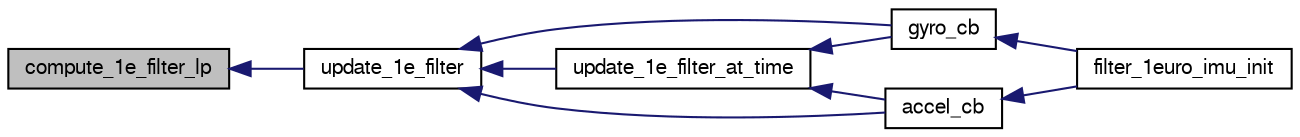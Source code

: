 digraph "compute_1e_filter_lp"
{
  edge [fontname="FreeSans",fontsize="10",labelfontname="FreeSans",labelfontsize="10"];
  node [fontname="FreeSans",fontsize="10",shape=record];
  rankdir="LR";
  Node1 [label="compute_1e_filter_lp",height=0.2,width=0.4,color="black", fillcolor="grey75", style="filled", fontcolor="black"];
  Node1 -> Node2 [dir="back",color="midnightblue",fontsize="10",style="solid",fontname="FreeSans"];
  Node2 [label="update_1e_filter",height=0.2,width=0.4,color="black", fillcolor="white", style="filled",URL="$1e__filter_8h.html#aab2ef7a5d4de10a6cdf1603c914e321d",tooltip="Filter a float using the given One Euro Filter. "];
  Node2 -> Node3 [dir="back",color="midnightblue",fontsize="10",style="solid",fontname="FreeSans"];
  Node3 [label="update_1e_filter_at_time",height=0.2,width=0.4,color="black", fillcolor="white", style="filled",URL="$1e__filter_8h.html#a44707fb8b1604846ccdb71333a02b51e",tooltip="Filter a float using the given One Euro Filter and the given timestamp. "];
  Node3 -> Node4 [dir="back",color="midnightblue",fontsize="10",style="solid",fontname="FreeSans"];
  Node4 [label="gyro_cb",height=0.2,width=0.4,color="black", fillcolor="white", style="filled",URL="$filter__1euro__imu_8c.html#a47e1ea35fdb43af72537c6c9f38b889d"];
  Node4 -> Node5 [dir="back",color="midnightblue",fontsize="10",style="solid",fontname="FreeSans"];
  Node5 [label="filter_1euro_imu_init",height=0.2,width=0.4,color="black", fillcolor="white", style="filled",URL="$filter__1euro__imu_8h.html#ac5440f07272979ecc4ceb8b288758320",tooltip="Init and bindings. "];
  Node3 -> Node6 [dir="back",color="midnightblue",fontsize="10",style="solid",fontname="FreeSans"];
  Node6 [label="accel_cb",height=0.2,width=0.4,color="black", fillcolor="white", style="filled",URL="$filter__1euro__imu_8c.html#aacd6b1869f263f90a6f1fbe777a87793"];
  Node6 -> Node5 [dir="back",color="midnightblue",fontsize="10",style="solid",fontname="FreeSans"];
  Node2 -> Node4 [dir="back",color="midnightblue",fontsize="10",style="solid",fontname="FreeSans"];
  Node2 -> Node6 [dir="back",color="midnightblue",fontsize="10",style="solid",fontname="FreeSans"];
}
